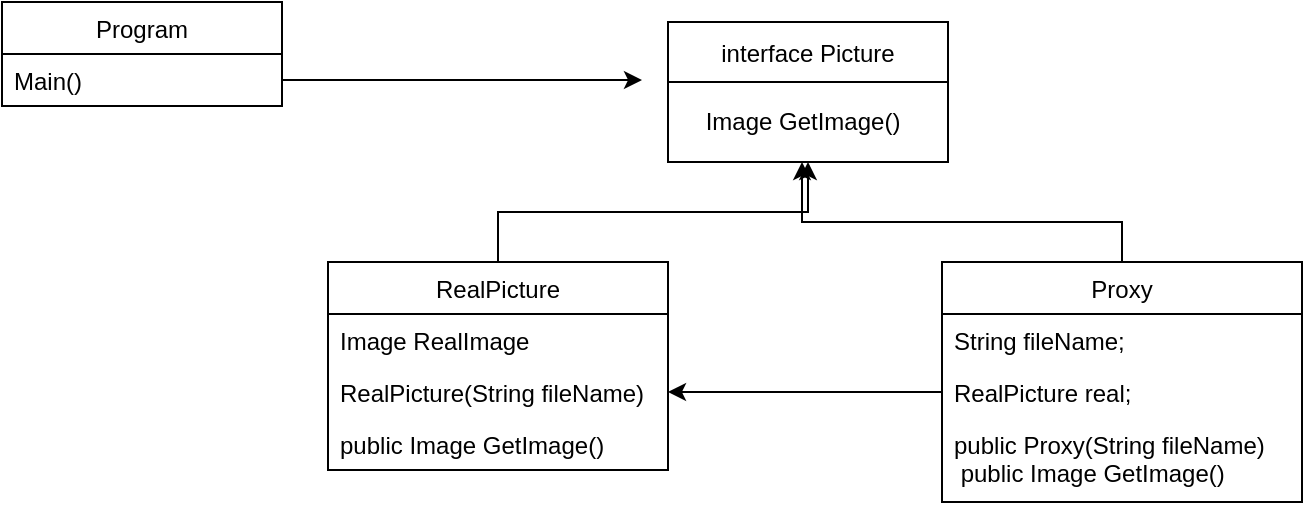 <mxfile version="14.7.6" type="device"><diagram id="7YZpK9JeNUaU_sIvleoS" name="Page-1"><mxGraphModel dx="1303" dy="727" grid="1" gridSize="10" guides="1" tooltips="1" connect="1" arrows="1" fold="1" page="1" pageScale="1" pageWidth="827" pageHeight="1169" math="0" shadow="0"><root><mxCell id="0"/><mxCell id="1" parent="0"/><mxCell id="7G5evQLaUANBA4mAz8X9-1" value="interface Picture" style="swimlane;fontStyle=0;childLayout=stackLayout;horizontal=1;startSize=30;horizontalStack=0;resizeParent=1;resizeParentMax=0;resizeLast=0;collapsible=1;marginBottom=0;" vertex="1" parent="1"><mxGeometry x="413" y="210" width="140" height="70" as="geometry"/></mxCell><mxCell id="7G5evQLaUANBA4mAz8X9-6" value="Image GetImage()" style="text;html=1;align=center;verticalAlign=middle;resizable=0;points=[];autosize=1;strokeColor=none;" vertex="1" parent="1"><mxGeometry x="425" y="250" width="110" height="20" as="geometry"/></mxCell><mxCell id="7G5evQLaUANBA4mAz8X9-30" style="edgeStyle=orthogonalEdgeStyle;rounded=0;orthogonalLoop=1;jettySize=auto;html=1;entryX=0.5;entryY=1;entryDx=0;entryDy=0;" edge="1" parent="1" source="7G5evQLaUANBA4mAz8X9-12" target="7G5evQLaUANBA4mAz8X9-1"><mxGeometry relative="1" as="geometry"/></mxCell><mxCell id="7G5evQLaUANBA4mAz8X9-12" value="RealPicture" style="swimlane;fontStyle=0;childLayout=stackLayout;horizontal=1;startSize=26;fillColor=none;horizontalStack=0;resizeParent=1;resizeParentMax=0;resizeLast=0;collapsible=1;marginBottom=0;" vertex="1" parent="1"><mxGeometry x="243" y="330" width="170" height="104" as="geometry"/></mxCell><mxCell id="7G5evQLaUANBA4mAz8X9-13" value="Image RealImage" style="text;strokeColor=none;fillColor=none;align=left;verticalAlign=top;spacingLeft=4;spacingRight=4;overflow=hidden;rotatable=0;points=[[0,0.5],[1,0.5]];portConstraint=eastwest;" vertex="1" parent="7G5evQLaUANBA4mAz8X9-12"><mxGeometry y="26" width="170" height="26" as="geometry"/></mxCell><mxCell id="7G5evQLaUANBA4mAz8X9-14" value="RealPicture(String fileName)" style="text;strokeColor=none;fillColor=none;align=left;verticalAlign=top;spacingLeft=4;spacingRight=4;overflow=hidden;rotatable=0;points=[[0,0.5],[1,0.5]];portConstraint=eastwest;" vertex="1" parent="7G5evQLaUANBA4mAz8X9-12"><mxGeometry y="52" width="170" height="26" as="geometry"/></mxCell><mxCell id="7G5evQLaUANBA4mAz8X9-15" value="public Image GetImage()" style="text;strokeColor=none;fillColor=none;align=left;verticalAlign=top;spacingLeft=4;spacingRight=4;overflow=hidden;rotatable=0;points=[[0,0.5],[1,0.5]];portConstraint=eastwest;" vertex="1" parent="7G5evQLaUANBA4mAz8X9-12"><mxGeometry y="78" width="170" height="26" as="geometry"/></mxCell><mxCell id="7G5evQLaUANBA4mAz8X9-21" value="Program" style="swimlane;fontStyle=0;childLayout=stackLayout;horizontal=1;startSize=26;fillColor=none;horizontalStack=0;resizeParent=1;resizeParentMax=0;resizeLast=0;collapsible=1;marginBottom=0;" vertex="1" parent="1"><mxGeometry x="80" y="200" width="140" height="52" as="geometry"/></mxCell><mxCell id="7G5evQLaUANBA4mAz8X9-22" value="Main()" style="text;strokeColor=none;fillColor=none;align=left;verticalAlign=top;spacingLeft=4;spacingRight=4;overflow=hidden;rotatable=0;points=[[0,0.5],[1,0.5]];portConstraint=eastwest;" vertex="1" parent="7G5evQLaUANBA4mAz8X9-21"><mxGeometry y="26" width="140" height="26" as="geometry"/></mxCell><mxCell id="7G5evQLaUANBA4mAz8X9-31" style="edgeStyle=orthogonalEdgeStyle;rounded=0;orthogonalLoop=1;jettySize=auto;html=1;" edge="1" parent="1" source="7G5evQLaUANBA4mAz8X9-25"><mxGeometry relative="1" as="geometry"><mxPoint x="480" y="280.0" as="targetPoint"/><Array as="points"><mxPoint x="640" y="310"/><mxPoint x="480" y="310"/></Array></mxGeometry></mxCell><mxCell id="7G5evQLaUANBA4mAz8X9-25" value="Proxy" style="swimlane;fontStyle=0;childLayout=stackLayout;horizontal=1;startSize=26;fillColor=none;horizontalStack=0;resizeParent=1;resizeParentMax=0;resizeLast=0;collapsible=1;marginBottom=0;" vertex="1" parent="1"><mxGeometry x="550" y="330" width="180" height="120" as="geometry"/></mxCell><mxCell id="7G5evQLaUANBA4mAz8X9-26" value="String fileName;" style="text;strokeColor=none;fillColor=none;align=left;verticalAlign=top;spacingLeft=4;spacingRight=4;overflow=hidden;rotatable=0;points=[[0,0.5],[1,0.5]];portConstraint=eastwest;" vertex="1" parent="7G5evQLaUANBA4mAz8X9-25"><mxGeometry y="26" width="180" height="26" as="geometry"/></mxCell><mxCell id="7G5evQLaUANBA4mAz8X9-27" value="RealPicture real;" style="text;strokeColor=none;fillColor=none;align=left;verticalAlign=top;spacingLeft=4;spacingRight=4;overflow=hidden;rotatable=0;points=[[0,0.5],[1,0.5]];portConstraint=eastwest;" vertex="1" parent="7G5evQLaUANBA4mAz8X9-25"><mxGeometry y="52" width="180" height="26" as="geometry"/></mxCell><mxCell id="7G5evQLaUANBA4mAz8X9-28" value="public Proxy(String fileName)&#10; public Image GetImage()&#10;" style="text;strokeColor=none;fillColor=none;align=left;verticalAlign=top;spacingLeft=4;spacingRight=4;overflow=hidden;rotatable=0;points=[[0,0.5],[1,0.5]];portConstraint=eastwest;" vertex="1" parent="7G5evQLaUANBA4mAz8X9-25"><mxGeometry y="78" width="180" height="42" as="geometry"/></mxCell><mxCell id="7G5evQLaUANBA4mAz8X9-29" style="edgeStyle=orthogonalEdgeStyle;rounded=0;orthogonalLoop=1;jettySize=auto;html=1;" edge="1" parent="1" source="7G5evQLaUANBA4mAz8X9-22"><mxGeometry relative="1" as="geometry"><mxPoint x="400" y="239.0" as="targetPoint"/></mxGeometry></mxCell><mxCell id="7G5evQLaUANBA4mAz8X9-32" style="edgeStyle=orthogonalEdgeStyle;rounded=0;orthogonalLoop=1;jettySize=auto;html=1;entryX=1;entryY=0.5;entryDx=0;entryDy=0;" edge="1" parent="1" source="7G5evQLaUANBA4mAz8X9-27" target="7G5evQLaUANBA4mAz8X9-14"><mxGeometry relative="1" as="geometry"/></mxCell></root></mxGraphModel></diagram></mxfile>
